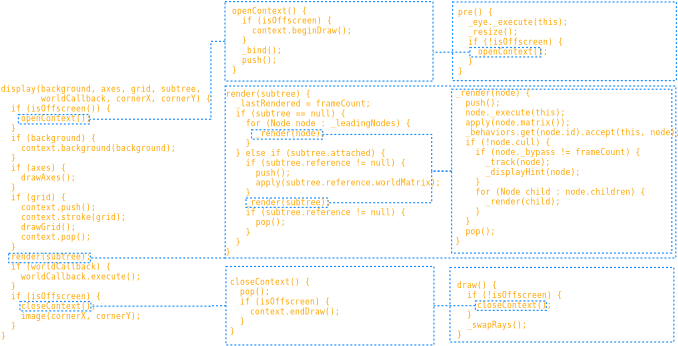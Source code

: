<?xml version="1.0" encoding="UTF-8"?>
<dia:diagram xmlns:dia="http://www.lysator.liu.se/~alla/dia/">
  <dia:layer name="Background" visible="true" active="true">
    <dia:object type="Standard - Box" version="0" id="O0">
      <dia:attribute name="obj_pos">
        <dia:point val="60.562,33.8"/>
      </dia:attribute>
      <dia:attribute name="obj_bb">
        <dia:rectangle val="60.532,33.77;83.123,42.43"/>
      </dia:attribute>
      <dia:attribute name="elem_corner">
        <dia:point val="60.562,33.8"/>
      </dia:attribute>
      <dia:attribute name="elem_width">
        <dia:real val="22.531"/>
      </dia:attribute>
      <dia:attribute name="elem_height">
        <dia:real val="8.6"/>
      </dia:attribute>
      <dia:attribute name="border_width">
        <dia:real val="0.06"/>
      </dia:attribute>
      <dia:attribute name="border_color">
        <dia:color val="#1e90ff"/>
      </dia:attribute>
      <dia:attribute name="show_background">
        <dia:boolean val="false"/>
      </dia:attribute>
      <dia:attribute name="line_style">
        <dia:enum val="4"/>
      </dia:attribute>
    </dia:object>
    <dia:object type="Standard - Box" version="0" id="O1">
      <dia:attribute name="obj_pos">
        <dia:point val="60.6,42.825"/>
      </dia:attribute>
      <dia:attribute name="obj_bb">
        <dia:rectangle val="60.57,42.795;71.028,46.777"/>
      </dia:attribute>
      <dia:attribute name="elem_corner">
        <dia:point val="60.6,42.825"/>
      </dia:attribute>
      <dia:attribute name="elem_width">
        <dia:real val="10.398"/>
      </dia:attribute>
      <dia:attribute name="elem_height">
        <dia:real val="3.922"/>
      </dia:attribute>
      <dia:attribute name="border_width">
        <dia:real val="0.06"/>
      </dia:attribute>
      <dia:attribute name="border_color">
        <dia:color val="#1e90ff"/>
      </dia:attribute>
      <dia:attribute name="show_background">
        <dia:boolean val="false"/>
      </dia:attribute>
      <dia:attribute name="line_style">
        <dia:enum val="4"/>
      </dia:attribute>
    </dia:object>
    <dia:object type="Standard - Box" version="0" id="O2">
      <dia:attribute name="obj_pos">
        <dia:point val="60.554,29.58"/>
      </dia:attribute>
      <dia:attribute name="obj_bb">
        <dia:rectangle val="60.524,29.55;70.982,33.585"/>
      </dia:attribute>
      <dia:attribute name="elem_corner">
        <dia:point val="60.554,29.58"/>
      </dia:attribute>
      <dia:attribute name="elem_width">
        <dia:real val="10.398"/>
      </dia:attribute>
      <dia:attribute name="elem_height">
        <dia:real val="3.975"/>
      </dia:attribute>
      <dia:attribute name="border_width">
        <dia:real val="0.06"/>
      </dia:attribute>
      <dia:attribute name="border_color">
        <dia:color val="#1e90ff"/>
      </dia:attribute>
      <dia:attribute name="show_background">
        <dia:boolean val="false"/>
      </dia:attribute>
      <dia:attribute name="line_style">
        <dia:enum val="4"/>
      </dia:attribute>
    </dia:object>
    <dia:object type="Standard - Box" version="0" id="O3">
      <dia:attribute name="obj_pos">
        <dia:point val="71.8,42.875"/>
      </dia:attribute>
      <dia:attribute name="obj_bb">
        <dia:rectangle val="71.77,42.845;83.024,46.63"/>
      </dia:attribute>
      <dia:attribute name="elem_corner">
        <dia:point val="71.8,42.875"/>
      </dia:attribute>
      <dia:attribute name="elem_width">
        <dia:real val="11.194"/>
      </dia:attribute>
      <dia:attribute name="elem_height">
        <dia:real val="3.725"/>
      </dia:attribute>
      <dia:attribute name="border_width">
        <dia:real val="0.06"/>
      </dia:attribute>
      <dia:attribute name="border_color">
        <dia:color val="#1e90ff"/>
      </dia:attribute>
      <dia:attribute name="show_background">
        <dia:boolean val="false"/>
      </dia:attribute>
      <dia:attribute name="line_style">
        <dia:enum val="4"/>
      </dia:attribute>
    </dia:object>
    <dia:object type="Standard - Box" version="0" id="O4">
      <dia:attribute name="obj_pos">
        <dia:point val="71.882,33.962"/>
      </dia:attribute>
      <dia:attribute name="obj_bb">
        <dia:rectangle val="71.852,33.932;82.923,42.184"/>
      </dia:attribute>
      <dia:attribute name="elem_corner">
        <dia:point val="71.882,33.962"/>
      </dia:attribute>
      <dia:attribute name="elem_width">
        <dia:real val="11.011"/>
      </dia:attribute>
      <dia:attribute name="elem_height">
        <dia:real val="8.192"/>
      </dia:attribute>
      <dia:attribute name="border_width">
        <dia:real val="0.06"/>
      </dia:attribute>
      <dia:attribute name="border_color">
        <dia:color val="#1e90ff"/>
      </dia:attribute>
      <dia:attribute name="show_background">
        <dia:boolean val="false"/>
      </dia:attribute>
      <dia:attribute name="line_style">
        <dia:enum val="4"/>
      </dia:attribute>
    </dia:object>
    <dia:object type="Standard - Box" version="0" id="O5">
      <dia:attribute name="obj_pos">
        <dia:point val="71.93,29.6"/>
      </dia:attribute>
      <dia:attribute name="obj_bb">
        <dia:rectangle val="71.9,29.57;83.152,33.56"/>
      </dia:attribute>
      <dia:attribute name="elem_corner">
        <dia:point val="71.93,29.6"/>
      </dia:attribute>
      <dia:attribute name="elem_width">
        <dia:real val="11.192"/>
      </dia:attribute>
      <dia:attribute name="elem_height">
        <dia:real val="3.93"/>
      </dia:attribute>
      <dia:attribute name="border_width">
        <dia:real val="0.06"/>
      </dia:attribute>
      <dia:attribute name="border_color">
        <dia:color val="#1e90ff"/>
      </dia:attribute>
      <dia:attribute name="show_background">
        <dia:boolean val="false"/>
      </dia:attribute>
      <dia:attribute name="line_style">
        <dia:enum val="4"/>
      </dia:attribute>
    </dia:object>
    <dia:object type="Standard - Text" version="1" id="O6">
      <dia:attribute name="obj_pos">
        <dia:point val="72.073,34.292"/>
      </dia:attribute>
      <dia:attribute name="obj_bb">
        <dia:rectangle val="72.073,33.869;82.76,41.816"/>
      </dia:attribute>
      <dia:attribute name="text">
        <dia:composite type="text">
          <dia:attribute name="string">
            <dia:string>#_render(node) {
  push();
  node._execute(this);
  apply(node.matrix());
  _behaviors.get(node.id).accept(this, node);
  if (!node.cull) {
    if (node._bypass != frameCount) {
      _track(node);
      _displayHint(node);
    }
    for (Node child : node.children) {
      _render(child);
    }
  }
  pop();
}#</dia:string>
          </dia:attribute>
          <dia:attribute name="font">
            <dia:font family="monospace" style="0" name="Courier"/>
          </dia:attribute>
          <dia:attribute name="height">
            <dia:real val="0.494"/>
          </dia:attribute>
          <dia:attribute name="pos">
            <dia:point val="72.073,34.292"/>
          </dia:attribute>
          <dia:attribute name="color">
            <dia:color val="#ffa500"/>
          </dia:attribute>
          <dia:attribute name="alignment">
            <dia:enum val="0"/>
          </dia:attribute>
        </dia:composite>
      </dia:attribute>
      <dia:attribute name="valign">
        <dia:enum val="3"/>
      </dia:attribute>
    </dia:object>
    <dia:object type="Standard - Text" version="1" id="O7">
      <dia:attribute name="obj_pos">
        <dia:point val="60.904,30.183"/>
      </dia:attribute>
      <dia:attribute name="obj_bb">
        <dia:rectangle val="60.904,29.761;66.604,33.262"/>
      </dia:attribute>
      <dia:attribute name="text">
        <dia:composite type="text">
          <dia:attribute name="string">
            <dia:string>#openContext() {
  if (isOffscreen) {
    context.beginDraw();
  }
  _bind();
  push();
}#</dia:string>
          </dia:attribute>
          <dia:attribute name="font">
            <dia:font family="monospace" style="0" name="Courier"/>
          </dia:attribute>
          <dia:attribute name="height">
            <dia:real val="0.494"/>
          </dia:attribute>
          <dia:attribute name="pos">
            <dia:point val="60.904,30.183"/>
          </dia:attribute>
          <dia:attribute name="color">
            <dia:color val="#ffa500"/>
          </dia:attribute>
          <dia:attribute name="alignment">
            <dia:enum val="0"/>
          </dia:attribute>
        </dia:composite>
      </dia:attribute>
      <dia:attribute name="valign">
        <dia:enum val="3"/>
      </dia:attribute>
    </dia:object>
    <dia:object type="Standard - Text" version="1" id="O8">
      <dia:attribute name="obj_pos">
        <dia:point val="60.8,43.737"/>
      </dia:attribute>
      <dia:attribute name="obj_bb">
        <dia:rectangle val="60.8,43.315;66.025,46.323"/>
      </dia:attribute>
      <dia:attribute name="text">
        <dia:composite type="text">
          <dia:attribute name="string">
            <dia:string>#closeContext() {
  pop();
  if (isOffscreen) {
    context.endDraw();
  }
}#</dia:string>
          </dia:attribute>
          <dia:attribute name="font">
            <dia:font family="monospace" style="0" name="Courier"/>
          </dia:attribute>
          <dia:attribute name="height">
            <dia:real val="0.494"/>
          </dia:attribute>
          <dia:attribute name="pos">
            <dia:point val="60.8,43.737"/>
          </dia:attribute>
          <dia:attribute name="color">
            <dia:color val="#ffa500"/>
          </dia:attribute>
          <dia:attribute name="alignment">
            <dia:enum val="0"/>
          </dia:attribute>
        </dia:composite>
      </dia:attribute>
      <dia:attribute name="valign">
        <dia:enum val="3"/>
      </dia:attribute>
    </dia:object>
    <dia:object type="Standard - Text" version="1" id="O9">
      <dia:attribute name="obj_pos">
        <dia:point val="49.352,34.083"/>
      </dia:attribute>
      <dia:attribute name="obj_bb">
        <dia:rectangle val="49.352,33.66;59.327,46.545"/>
      </dia:attribute>
      <dia:attribute name="text">
        <dia:composite type="text">
          <dia:attribute name="string">
            <dia:string>#display(background, axes, grid, subtree,
        worldCallback, cornerX, cornerY) {
  if (isOffscreen()) {
    openContext();
  }
  if (background) {
    context.background(background);
  }
  if (axes) {
    drawAxes();
  }
  if (grid) {
    context.push();
    context.stroke(grid);
    drawGrid();
    context.pop();
  }
  render(subtree);
  if (worldCallback) {
    worldCallback.execute();
  }
  if (isOffscreen) {
    closeContext();
    image(cornerX, cornerY);
  }
}#</dia:string>
          </dia:attribute>
          <dia:attribute name="font">
            <dia:font family="monospace" style="0" name="Courier"/>
          </dia:attribute>
          <dia:attribute name="height">
            <dia:real val="0.494"/>
          </dia:attribute>
          <dia:attribute name="pos">
            <dia:point val="49.352,34.083"/>
          </dia:attribute>
          <dia:attribute name="color">
            <dia:color val="#ffa500"/>
          </dia:attribute>
          <dia:attribute name="alignment">
            <dia:enum val="0"/>
          </dia:attribute>
        </dia:composite>
      </dia:attribute>
      <dia:attribute name="valign">
        <dia:enum val="3"/>
      </dia:attribute>
    </dia:object>
    <dia:object type="Standard - Text" version="1" id="O10">
      <dia:attribute name="obj_pos">
        <dia:point val="72.2,30.25"/>
      </dia:attribute>
      <dia:attribute name="obj_bb">
        <dia:rectangle val="72.2,29.828;77.425,33.329"/>
      </dia:attribute>
      <dia:attribute name="text">
        <dia:composite type="text">
          <dia:attribute name="string">
            <dia:string>#pre() {
  _eye._execute(this);
  _resize();
  if (!isOffscreen) {
    openContext();
  }
}#</dia:string>
          </dia:attribute>
          <dia:attribute name="font">
            <dia:font family="monospace" style="0" name="Courier"/>
          </dia:attribute>
          <dia:attribute name="height">
            <dia:real val="0.494"/>
          </dia:attribute>
          <dia:attribute name="pos">
            <dia:point val="72.2,30.25"/>
          </dia:attribute>
          <dia:attribute name="color">
            <dia:color val="#ffa500"/>
          </dia:attribute>
          <dia:attribute name="alignment">
            <dia:enum val="0"/>
          </dia:attribute>
        </dia:composite>
      </dia:attribute>
      <dia:attribute name="valign">
        <dia:enum val="3"/>
      </dia:attribute>
    </dia:object>
    <dia:object type="Standard - Text" version="1" id="O11">
      <dia:attribute name="obj_pos">
        <dia:point val="72.146,43.906"/>
      </dia:attribute>
      <dia:attribute name="obj_bb">
        <dia:rectangle val="72.146,43.483;77.133,46.491"/>
      </dia:attribute>
      <dia:attribute name="text">
        <dia:composite type="text">
          <dia:attribute name="string">
            <dia:string>#draw() {
  if (!isOffscreen) {
    closeContext();
  }
  _swapRays();
}#</dia:string>
          </dia:attribute>
          <dia:attribute name="font">
            <dia:font family="monospace" style="0" name="Courier"/>
          </dia:attribute>
          <dia:attribute name="height">
            <dia:real val="0.494"/>
          </dia:attribute>
          <dia:attribute name="pos">
            <dia:point val="72.146,43.906"/>
          </dia:attribute>
          <dia:attribute name="color">
            <dia:color val="#ffa500"/>
          </dia:attribute>
          <dia:attribute name="alignment">
            <dia:enum val="0"/>
          </dia:attribute>
        </dia:composite>
      </dia:attribute>
      <dia:attribute name="valign">
        <dia:enum val="3"/>
      </dia:attribute>
    </dia:object>
    <dia:object type="Standard - ZigZagLine" version="1" id="O12">
      <dia:attribute name="obj_pos">
        <dia:point val="60.554,31.568"/>
      </dia:attribute>
      <dia:attribute name="obj_bb">
        <dia:rectangle val="53.743,31.538;60.584,35.492"/>
      </dia:attribute>
      <dia:attribute name="orth_points">
        <dia:point val="60.554,31.568"/>
        <dia:point val="59.848,31.568"/>
        <dia:point val="59.848,35.462"/>
        <dia:point val="53.773,35.462"/>
      </dia:attribute>
      <dia:attribute name="orth_orient">
        <dia:enum val="0"/>
        <dia:enum val="1"/>
        <dia:enum val="0"/>
      </dia:attribute>
      <dia:attribute name="autorouting">
        <dia:boolean val="false"/>
      </dia:attribute>
      <dia:attribute name="line_color">
        <dia:color val="#1e90ff"/>
      </dia:attribute>
      <dia:attribute name="line_width">
        <dia:real val="0.06"/>
      </dia:attribute>
      <dia:attribute name="line_style">
        <dia:enum val="4"/>
      </dia:attribute>
      <dia:connections>
        <dia:connection handle="0" to="O2" connection="3"/>
        <dia:connection handle="1" to="O13" connection="4"/>
      </dia:connections>
    </dia:object>
    <dia:object type="Standard - Box" version="0" id="O13">
      <dia:attribute name="obj_pos">
        <dia:point val="50.226,35.227"/>
      </dia:attribute>
      <dia:attribute name="obj_bb">
        <dia:rectangle val="50.196,35.197;53.803,35.728"/>
      </dia:attribute>
      <dia:attribute name="elem_corner">
        <dia:point val="50.226,35.227"/>
      </dia:attribute>
      <dia:attribute name="elem_width">
        <dia:real val="3.547"/>
      </dia:attribute>
      <dia:attribute name="elem_height">
        <dia:real val="0.471"/>
      </dia:attribute>
      <dia:attribute name="border_width">
        <dia:real val="0.06"/>
      </dia:attribute>
      <dia:attribute name="border_color">
        <dia:color val="#1e90ff"/>
      </dia:attribute>
      <dia:attribute name="show_background">
        <dia:boolean val="false"/>
      </dia:attribute>
      <dia:attribute name="line_style">
        <dia:enum val="4"/>
      </dia:attribute>
    </dia:object>
    <dia:object type="Standard - Box" version="0" id="O14">
      <dia:attribute name="obj_pos">
        <dia:point val="49.737,42.163"/>
      </dia:attribute>
      <dia:attribute name="obj_bb">
        <dia:rectangle val="49.708,42.133;53.854,42.664"/>
      </dia:attribute>
      <dia:attribute name="elem_corner">
        <dia:point val="49.737,42.163"/>
      </dia:attribute>
      <dia:attribute name="elem_width">
        <dia:real val="4.086"/>
      </dia:attribute>
      <dia:attribute name="elem_height">
        <dia:real val="0.471"/>
      </dia:attribute>
      <dia:attribute name="border_width">
        <dia:real val="0.06"/>
      </dia:attribute>
      <dia:attribute name="border_color">
        <dia:color val="#1e90ff"/>
      </dia:attribute>
      <dia:attribute name="show_background">
        <dia:boolean val="false"/>
      </dia:attribute>
      <dia:attribute name="line_style">
        <dia:enum val="4"/>
      </dia:attribute>
    </dia:object>
    <dia:object type="Standard - ZigZagLine" version="1" id="O15">
      <dia:attribute name="obj_pos">
        <dia:point val="60.562,42.4"/>
      </dia:attribute>
      <dia:attribute name="obj_bb">
        <dia:rectangle val="53.794,42.368;60.593,42.43"/>
      </dia:attribute>
      <dia:attribute name="orth_points">
        <dia:point val="60.562,42.4"/>
        <dia:point val="59.735,42.4"/>
        <dia:point val="59.735,42.398"/>
        <dia:point val="53.824,42.398"/>
      </dia:attribute>
      <dia:attribute name="orth_orient">
        <dia:enum val="0"/>
        <dia:enum val="1"/>
        <dia:enum val="0"/>
      </dia:attribute>
      <dia:attribute name="autorouting">
        <dia:boolean val="false"/>
      </dia:attribute>
      <dia:attribute name="line_color">
        <dia:color val="#1e90ff"/>
      </dia:attribute>
      <dia:attribute name="line_width">
        <dia:real val="0.06"/>
      </dia:attribute>
      <dia:attribute name="line_style">
        <dia:enum val="4"/>
      </dia:attribute>
      <dia:connections>
        <dia:connection handle="0" to="O0" connection="5"/>
        <dia:connection handle="1" to="O14" connection="4"/>
      </dia:connections>
    </dia:object>
    <dia:object type="Standard - Box" version="0" id="O16">
      <dia:attribute name="obj_pos">
        <dia:point val="50.3,44.575"/>
      </dia:attribute>
      <dia:attribute name="obj_bb">
        <dia:rectangle val="50.27,44.545;53.877,45.076"/>
      </dia:attribute>
      <dia:attribute name="elem_corner">
        <dia:point val="50.3,44.575"/>
      </dia:attribute>
      <dia:attribute name="elem_width">
        <dia:real val="3.547"/>
      </dia:attribute>
      <dia:attribute name="elem_height">
        <dia:real val="0.471"/>
      </dia:attribute>
      <dia:attribute name="border_width">
        <dia:real val="0.06"/>
      </dia:attribute>
      <dia:attribute name="border_color">
        <dia:color val="#1e90ff"/>
      </dia:attribute>
      <dia:attribute name="show_background">
        <dia:boolean val="false"/>
      </dia:attribute>
      <dia:attribute name="line_style">
        <dia:enum val="4"/>
      </dia:attribute>
    </dia:object>
    <dia:object type="Standard - ZigZagLine" version="1" id="O17">
      <dia:attribute name="obj_pos">
        <dia:point val="60.6,44.786"/>
      </dia:attribute>
      <dia:attribute name="obj_bb">
        <dia:rectangle val="53.817,44.756;60.63,44.841"/>
      </dia:attribute>
      <dia:attribute name="orth_points">
        <dia:point val="60.6,44.786"/>
        <dia:point val="59.816,44.786"/>
        <dia:point val="59.816,44.811"/>
        <dia:point val="53.847,44.811"/>
      </dia:attribute>
      <dia:attribute name="orth_orient">
        <dia:enum val="0"/>
        <dia:enum val="1"/>
        <dia:enum val="0"/>
      </dia:attribute>
      <dia:attribute name="autorouting">
        <dia:boolean val="false"/>
      </dia:attribute>
      <dia:attribute name="line_color">
        <dia:color val="#1e90ff"/>
      </dia:attribute>
      <dia:attribute name="line_width">
        <dia:real val="0.06"/>
      </dia:attribute>
      <dia:attribute name="line_style">
        <dia:enum val="4"/>
      </dia:attribute>
      <dia:connections>
        <dia:connection handle="0" to="O1" connection="3"/>
        <dia:connection handle="1" to="O16" connection="4"/>
      </dia:connections>
    </dia:object>
    <dia:object type="Standard - ZigZagLine" version="1" id="O18">
      <dia:attribute name="obj_pos">
        <dia:point val="71.882,38.058"/>
      </dia:attribute>
      <dia:attribute name="obj_bb">
        <dia:rectangle val="65.677,38.028;71.912,39.666"/>
      </dia:attribute>
      <dia:attribute name="orth_points">
        <dia:point val="71.882,38.058"/>
        <dia:point val="70.885,38.058"/>
        <dia:point val="70.885,39.636"/>
        <dia:point val="65.707,39.636"/>
      </dia:attribute>
      <dia:attribute name="orth_orient">
        <dia:enum val="0"/>
        <dia:enum val="1"/>
        <dia:enum val="0"/>
      </dia:attribute>
      <dia:attribute name="autorouting">
        <dia:boolean val="false"/>
      </dia:attribute>
      <dia:attribute name="line_color">
        <dia:color val="#1e90ff"/>
      </dia:attribute>
      <dia:attribute name="line_width">
        <dia:real val="0.06"/>
      </dia:attribute>
      <dia:attribute name="line_style">
        <dia:enum val="4"/>
      </dia:attribute>
      <dia:connections>
        <dia:connection handle="0" to="O4" connection="3"/>
        <dia:connection handle="1" to="O20" connection="4"/>
      </dia:connections>
    </dia:object>
    <dia:object type="Standard - Box" version="0" id="O19">
      <dia:attribute name="obj_pos">
        <dia:point val="61.878,35.987"/>
      </dia:attribute>
      <dia:attribute name="obj_bb">
        <dia:rectangle val="61.848,35.958;65.455,36.489"/>
      </dia:attribute>
      <dia:attribute name="elem_corner">
        <dia:point val="61.878,35.987"/>
      </dia:attribute>
      <dia:attribute name="elem_width">
        <dia:real val="3.547"/>
      </dia:attribute>
      <dia:attribute name="elem_height">
        <dia:real val="0.471"/>
      </dia:attribute>
      <dia:attribute name="border_width">
        <dia:real val="0.06"/>
      </dia:attribute>
      <dia:attribute name="border_color">
        <dia:color val="#1e90ff"/>
      </dia:attribute>
      <dia:attribute name="show_background">
        <dia:boolean val="false"/>
      </dia:attribute>
      <dia:attribute name="line_style">
        <dia:enum val="4"/>
      </dia:attribute>
    </dia:object>
    <dia:object type="Standard - Box" version="0" id="O20">
      <dia:attribute name="obj_pos">
        <dia:point val="61.6,39.4"/>
      </dia:attribute>
      <dia:attribute name="obj_bb">
        <dia:rectangle val="61.57,39.37;65.737,39.901"/>
      </dia:attribute>
      <dia:attribute name="elem_corner">
        <dia:point val="61.6,39.4"/>
      </dia:attribute>
      <dia:attribute name="elem_width">
        <dia:real val="4.107"/>
      </dia:attribute>
      <dia:attribute name="elem_height">
        <dia:real val="0.471"/>
      </dia:attribute>
      <dia:attribute name="border_width">
        <dia:real val="0.06"/>
      </dia:attribute>
      <dia:attribute name="border_color">
        <dia:color val="#1e90ff"/>
      </dia:attribute>
      <dia:attribute name="show_background">
        <dia:boolean val="false"/>
      </dia:attribute>
      <dia:attribute name="line_style">
        <dia:enum val="4"/>
      </dia:attribute>
    </dia:object>
    <dia:object type="Standard - ZigZagLine" version="1" id="O21">
      <dia:attribute name="obj_pos">
        <dia:point val="71.882,38.058"/>
      </dia:attribute>
      <dia:attribute name="obj_bb">
        <dia:rectangle val="65.395,36.193;71.912,38.088"/>
      </dia:attribute>
      <dia:attribute name="orth_points">
        <dia:point val="71.882,38.058"/>
        <dia:point val="70.885,38.058"/>
        <dia:point val="70.885,36.223"/>
        <dia:point val="65.425,36.223"/>
      </dia:attribute>
      <dia:attribute name="orth_orient">
        <dia:enum val="0"/>
        <dia:enum val="1"/>
        <dia:enum val="0"/>
      </dia:attribute>
      <dia:attribute name="autorouting">
        <dia:boolean val="false"/>
      </dia:attribute>
      <dia:attribute name="line_color">
        <dia:color val="#1e90ff"/>
      </dia:attribute>
      <dia:attribute name="line_width">
        <dia:real val="0.06"/>
      </dia:attribute>
      <dia:attribute name="line_style">
        <dia:enum val="4"/>
      </dia:attribute>
      <dia:connections>
        <dia:connection handle="0" to="O4" connection="3"/>
        <dia:connection handle="1" to="O19" connection="4"/>
      </dia:connections>
    </dia:object>
    <dia:object type="Standard - Box" version="0" id="O22">
      <dia:attribute name="obj_pos">
        <dia:point val="72.8,31.875"/>
      </dia:attribute>
      <dia:attribute name="obj_bb">
        <dia:rectangle val="72.77,31.845;76.377,32.376"/>
      </dia:attribute>
      <dia:attribute name="elem_corner">
        <dia:point val="72.8,31.875"/>
      </dia:attribute>
      <dia:attribute name="elem_width">
        <dia:real val="3.547"/>
      </dia:attribute>
      <dia:attribute name="elem_height">
        <dia:real val="0.471"/>
      </dia:attribute>
      <dia:attribute name="border_width">
        <dia:real val="0.06"/>
      </dia:attribute>
      <dia:attribute name="border_color">
        <dia:color val="#1e90ff"/>
      </dia:attribute>
      <dia:attribute name="inner_color">
        <dia:color val="#1e90ff"/>
      </dia:attribute>
      <dia:attribute name="show_background">
        <dia:boolean val="false"/>
      </dia:attribute>
      <dia:attribute name="line_style">
        <dia:enum val="4"/>
      </dia:attribute>
    </dia:object>
    <dia:object type="Standard - Box" version="0" id="O23">
      <dia:attribute name="obj_pos">
        <dia:point val="73.072,44.547"/>
      </dia:attribute>
      <dia:attribute name="obj_bb">
        <dia:rectangle val="73.042,44.517;76.649,45.048"/>
      </dia:attribute>
      <dia:attribute name="elem_corner">
        <dia:point val="73.072,44.547"/>
      </dia:attribute>
      <dia:attribute name="elem_width">
        <dia:real val="3.547"/>
      </dia:attribute>
      <dia:attribute name="elem_height">
        <dia:real val="0.471"/>
      </dia:attribute>
      <dia:attribute name="border_width">
        <dia:real val="0.06"/>
      </dia:attribute>
      <dia:attribute name="border_color">
        <dia:color val="#1e90ff"/>
      </dia:attribute>
      <dia:attribute name="show_background">
        <dia:boolean val="false"/>
      </dia:attribute>
      <dia:attribute name="line_style">
        <dia:enum val="4"/>
      </dia:attribute>
    </dia:object>
    <dia:object type="Standard - ZigZagLine" version="1" id="O24">
      <dia:attribute name="obj_pos">
        <dia:point val="72.773,32.111"/>
      </dia:attribute>
      <dia:attribute name="obj_bb">
        <dia:rectangle val="70.922,32.081;72.803,32.148"/>
      </dia:attribute>
      <dia:attribute name="orth_points">
        <dia:point val="72.773,32.111"/>
        <dia:point val="71.4,32.111"/>
        <dia:point val="71.4,32.118"/>
        <dia:point val="70.952,32.118"/>
      </dia:attribute>
      <dia:attribute name="orth_orient">
        <dia:enum val="0"/>
        <dia:enum val="1"/>
        <dia:enum val="0"/>
      </dia:attribute>
      <dia:attribute name="autorouting">
        <dia:boolean val="false"/>
      </dia:attribute>
      <dia:attribute name="line_color">
        <dia:color val="#1e90ff"/>
      </dia:attribute>
      <dia:attribute name="line_width">
        <dia:real val="0.06"/>
      </dia:attribute>
      <dia:attribute name="line_style">
        <dia:enum val="4"/>
      </dia:attribute>
      <dia:connections>
        <dia:connection handle="0" to="O22" connection="8"/>
        <dia:connection handle="1" to="O2" connection="4"/>
      </dia:connections>
    </dia:object>
    <dia:object type="Standard - ZigZagLine" version="1" id="O25">
      <dia:attribute name="obj_pos">
        <dia:point val="73.072,44.783"/>
      </dia:attribute>
      <dia:attribute name="obj_bb">
        <dia:rectangle val="70.968,44.753;73.102,44.816"/>
      </dia:attribute>
      <dia:attribute name="orth_points">
        <dia:point val="73.072,44.783"/>
        <dia:point val="71.43,44.783"/>
        <dia:point val="71.43,44.786"/>
        <dia:point val="70.998,44.786"/>
      </dia:attribute>
      <dia:attribute name="orth_orient">
        <dia:enum val="0"/>
        <dia:enum val="1"/>
        <dia:enum val="0"/>
      </dia:attribute>
      <dia:attribute name="autorouting">
        <dia:boolean val="false"/>
      </dia:attribute>
      <dia:attribute name="line_color">
        <dia:color val="#1e90ff"/>
      </dia:attribute>
      <dia:attribute name="line_width">
        <dia:real val="0.06"/>
      </dia:attribute>
      <dia:attribute name="line_style">
        <dia:enum val="4"/>
      </dia:attribute>
      <dia:connections>
        <dia:connection handle="0" to="O23" connection="3"/>
        <dia:connection handle="1" to="O1" connection="4"/>
      </dia:connections>
    </dia:object>
    <dia:object type="Standard - Text" version="1" id="O26">
      <dia:attribute name="obj_pos">
        <dia:point val="60.587,34.332"/>
      </dia:attribute>
      <dia:attribute name="obj_bb">
        <dia:rectangle val="60.587,33.909;70.8,42.35"/>
      </dia:attribute>
      <dia:attribute name="text">
        <dia:composite type="text">
          <dia:attribute name="string">
            <dia:string>#render(subtree) {
  _lastRendered = frameCount;
  if (subtree == null) {
    for (Node node : _leadingNodes) {
      _render(node);
    }
  } else if (subtree.attached) {
    if (subtree.reference != null) {
      push();
      apply(subtree.reference.worldMatrix);
    }
    _render(subtree);
    if (subtree.reference != null) {
      pop();
    }
  }
}#</dia:string>
          </dia:attribute>
          <dia:attribute name="font">
            <dia:font family="monospace" style="0" name="Courier"/>
          </dia:attribute>
          <dia:attribute name="height">
            <dia:real val="0.494"/>
          </dia:attribute>
          <dia:attribute name="pos">
            <dia:point val="60.587,34.332"/>
          </dia:attribute>
          <dia:attribute name="color">
            <dia:color val="#ffa500"/>
          </dia:attribute>
          <dia:attribute name="alignment">
            <dia:enum val="0"/>
          </dia:attribute>
        </dia:composite>
      </dia:attribute>
      <dia:attribute name="valign">
        <dia:enum val="3"/>
      </dia:attribute>
    </dia:object>
  </dia:layer>
</dia:diagram>
